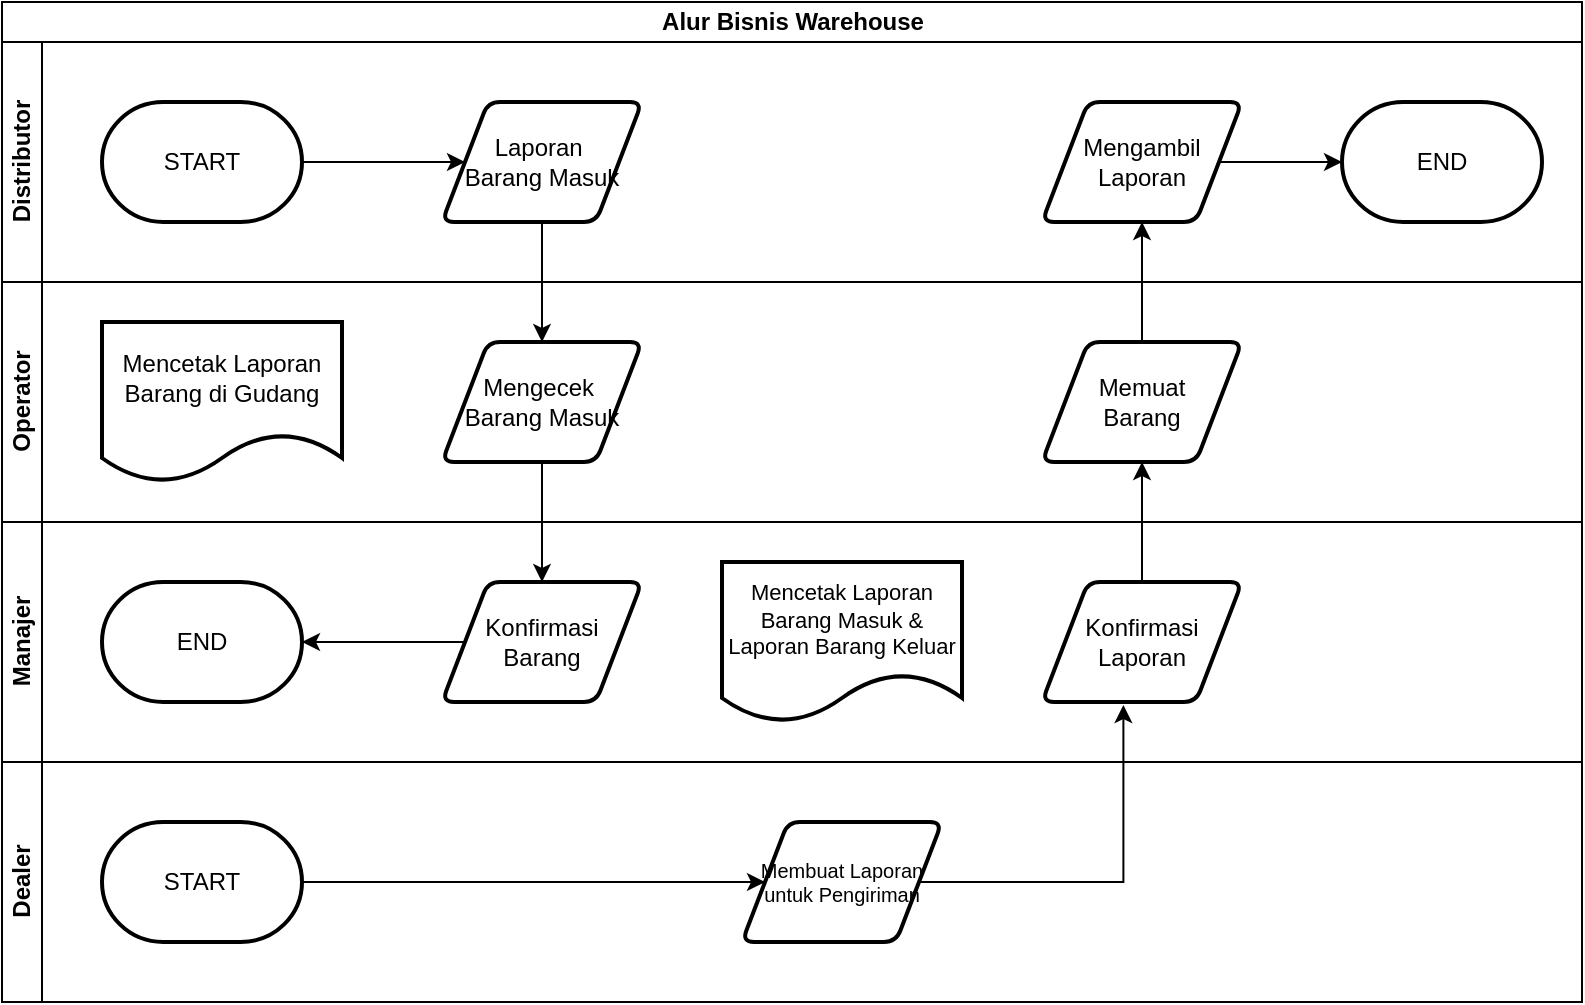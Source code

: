 <mxfile version="24.0.5" type="github">
  <diagram name="Halaman-1" id="MUh2MNRiSP9IBNjPyRPt">
    <mxGraphModel dx="1076" dy="729" grid="1" gridSize="10" guides="1" tooltips="1" connect="1" arrows="1" fold="1" page="1" pageScale="1" pageWidth="1600" pageHeight="900" math="0" shadow="0">
      <root>
        <mxCell id="0" />
        <mxCell id="1" parent="0" />
        <mxCell id="boivuP991LZTVH_0EtmD-1" value="Alur Bisnis Warehouse" style="swimlane;childLayout=stackLayout;resizeParent=1;resizeParentMax=0;horizontal=1;startSize=20;horizontalStack=0;html=1;" vertex="1" parent="1">
          <mxGeometry x="240" y="120" width="790" height="500" as="geometry" />
        </mxCell>
        <mxCell id="boivuP991LZTVH_0EtmD-2" value="Distributor" style="swimlane;startSize=20;horizontal=0;html=1;" vertex="1" parent="boivuP991LZTVH_0EtmD-1">
          <mxGeometry y="20" width="790" height="120" as="geometry" />
        </mxCell>
        <mxCell id="boivuP991LZTVH_0EtmD-8" style="edgeStyle=orthogonalEdgeStyle;rounded=0;orthogonalLoop=1;jettySize=auto;html=1;entryX=0;entryY=0.5;entryDx=0;entryDy=0;" edge="1" parent="boivuP991LZTVH_0EtmD-2" source="boivuP991LZTVH_0EtmD-6" target="boivuP991LZTVH_0EtmD-7">
          <mxGeometry relative="1" as="geometry" />
        </mxCell>
        <mxCell id="boivuP991LZTVH_0EtmD-6" value="START" style="strokeWidth=2;html=1;shape=mxgraph.flowchart.terminator;whiteSpace=wrap;" vertex="1" parent="boivuP991LZTVH_0EtmD-2">
          <mxGeometry x="50" y="30" width="100" height="60" as="geometry" />
        </mxCell>
        <mxCell id="boivuP991LZTVH_0EtmD-7" value="&lt;div&gt;&lt;span style=&quot;background-color: initial;&quot;&gt;Laporan&amp;nbsp;&lt;/span&gt;&lt;/div&gt;&lt;div&gt;&lt;span style=&quot;background-color: initial;&quot;&gt;Barang Masuk&lt;/span&gt;&lt;br&gt;&lt;/div&gt;" style="shape=parallelogram;html=1;strokeWidth=2;perimeter=parallelogramPerimeter;whiteSpace=wrap;rounded=1;arcSize=12;size=0.23;" vertex="1" parent="boivuP991LZTVH_0EtmD-2">
          <mxGeometry x="220" y="30" width="100" height="60" as="geometry" />
        </mxCell>
        <mxCell id="boivuP991LZTVH_0EtmD-30" value="END" style="strokeWidth=2;html=1;shape=mxgraph.flowchart.terminator;whiteSpace=wrap;" vertex="1" parent="boivuP991LZTVH_0EtmD-2">
          <mxGeometry x="670" y="30" width="100" height="60" as="geometry" />
        </mxCell>
        <mxCell id="boivuP991LZTVH_0EtmD-3" value="Operator" style="swimlane;startSize=20;horizontal=0;html=1;" vertex="1" parent="boivuP991LZTVH_0EtmD-1">
          <mxGeometry y="140" width="790" height="120" as="geometry" />
        </mxCell>
        <mxCell id="boivuP991LZTVH_0EtmD-9" value="Mengecek&amp;nbsp;&lt;div&gt;Barang Masuk&lt;/div&gt;" style="shape=parallelogram;html=1;strokeWidth=2;perimeter=parallelogramPerimeter;whiteSpace=wrap;rounded=1;arcSize=12;size=0.23;" vertex="1" parent="boivuP991LZTVH_0EtmD-3">
          <mxGeometry x="220" y="30" width="100" height="60" as="geometry" />
        </mxCell>
        <mxCell id="boivuP991LZTVH_0EtmD-26" value="Mencetak Laporan&lt;div&gt;Barang di Gudang&lt;/div&gt;" style="shape=document;whiteSpace=wrap;html=1;boundedLbl=1;strokeWidth=2;rounded=1;arcSize=12;" vertex="1" parent="boivuP991LZTVH_0EtmD-3">
          <mxGeometry x="50" y="20" width="120" height="80" as="geometry" />
        </mxCell>
        <mxCell id="boivuP991LZTVH_0EtmD-4" value="Manajer" style="swimlane;startSize=20;horizontal=0;html=1;" vertex="1" parent="boivuP991LZTVH_0EtmD-1">
          <mxGeometry y="260" width="790" height="120" as="geometry" />
        </mxCell>
        <mxCell id="boivuP991LZTVH_0EtmD-11" value="Konfirmasi Barang" style="shape=parallelogram;html=1;strokeWidth=2;perimeter=parallelogramPerimeter;whiteSpace=wrap;rounded=1;arcSize=12;size=0.23;" vertex="1" parent="boivuP991LZTVH_0EtmD-4">
          <mxGeometry x="220" y="30" width="100" height="60" as="geometry" />
        </mxCell>
        <mxCell id="boivuP991LZTVH_0EtmD-24" value="END" style="strokeWidth=2;html=1;shape=mxgraph.flowchart.terminator;whiteSpace=wrap;" vertex="1" parent="boivuP991LZTVH_0EtmD-4">
          <mxGeometry x="50" y="30" width="100" height="60" as="geometry" />
        </mxCell>
        <mxCell id="boivuP991LZTVH_0EtmD-25" style="edgeStyle=orthogonalEdgeStyle;rounded=0;orthogonalLoop=1;jettySize=auto;html=1;entryX=1;entryY=0.5;entryDx=0;entryDy=0;entryPerimeter=0;" edge="1" parent="boivuP991LZTVH_0EtmD-4" source="boivuP991LZTVH_0EtmD-11" target="boivuP991LZTVH_0EtmD-24">
          <mxGeometry relative="1" as="geometry" />
        </mxCell>
        <mxCell id="boivuP991LZTVH_0EtmD-28" value="&lt;font style=&quot;font-size: 11px;&quot;&gt;Mencetak Laporan&lt;/font&gt;&lt;div style=&quot;font-size: 11px;&quot;&gt;&lt;font style=&quot;font-size: 11px;&quot;&gt;Barang Masuk &amp;amp; Laporan Barang Keluar&lt;/font&gt;&lt;/div&gt;" style="shape=document;whiteSpace=wrap;html=1;boundedLbl=1;strokeWidth=2;rounded=1;arcSize=12;" vertex="1" parent="boivuP991LZTVH_0EtmD-4">
          <mxGeometry x="360" y="20" width="120" height="80" as="geometry" />
        </mxCell>
        <mxCell id="boivuP991LZTVH_0EtmD-5" value="Dealer" style="swimlane;startSize=20;horizontal=0;html=1;" vertex="1" parent="boivuP991LZTVH_0EtmD-1">
          <mxGeometry y="380" width="790" height="120" as="geometry" />
        </mxCell>
        <mxCell id="boivuP991LZTVH_0EtmD-14" value="START" style="strokeWidth=2;html=1;shape=mxgraph.flowchart.terminator;whiteSpace=wrap;" vertex="1" parent="boivuP991LZTVH_0EtmD-5">
          <mxGeometry x="50" y="30" width="100" height="60" as="geometry" />
        </mxCell>
        <mxCell id="boivuP991LZTVH_0EtmD-15" value="&lt;div style=&quot;font-size: 10px;&quot;&gt;&lt;font style=&quot;font-size: 10px;&quot;&gt;Membuat Laporan&lt;/font&gt;&lt;/div&gt;&lt;div style=&quot;font-size: 10px;&quot;&gt;&lt;font style=&quot;font-size: 10px;&quot;&gt;untuk Pengiriman&lt;/font&gt;&lt;/div&gt;" style="shape=parallelogram;html=1;strokeWidth=2;perimeter=parallelogramPerimeter;whiteSpace=wrap;rounded=1;arcSize=12;size=0.23;" vertex="1" parent="boivuP991LZTVH_0EtmD-5">
          <mxGeometry x="370" y="30" width="100" height="60" as="geometry" />
        </mxCell>
        <mxCell id="boivuP991LZTVH_0EtmD-13" style="edgeStyle=orthogonalEdgeStyle;rounded=0;orthogonalLoop=1;jettySize=auto;html=1;entryX=0;entryY=0.5;entryDx=0;entryDy=0;exitX=1;exitY=0.5;exitDx=0;exitDy=0;exitPerimeter=0;" edge="1" parent="boivuP991LZTVH_0EtmD-5" source="boivuP991LZTVH_0EtmD-14" target="boivuP991LZTVH_0EtmD-15">
          <mxGeometry relative="1" as="geometry">
            <mxPoint x="310.0" y="60" as="sourcePoint" />
          </mxGeometry>
        </mxCell>
        <mxCell id="boivuP991LZTVH_0EtmD-17" style="edgeStyle=orthogonalEdgeStyle;rounded=0;orthogonalLoop=1;jettySize=auto;html=1;entryX=0.407;entryY=1.025;entryDx=0;entryDy=0;entryPerimeter=0;" edge="1" parent="boivuP991LZTVH_0EtmD-5" source="boivuP991LZTVH_0EtmD-15" target="boivuP991LZTVH_0EtmD-16">
          <mxGeometry relative="1" as="geometry" />
        </mxCell>
        <mxCell id="boivuP991LZTVH_0EtmD-16" value="Konfirmasi&lt;div&gt;Laporan&lt;/div&gt;" style="shape=parallelogram;html=1;strokeWidth=2;perimeter=parallelogramPerimeter;whiteSpace=wrap;rounded=1;arcSize=12;size=0.23;" vertex="1" parent="boivuP991LZTVH_0EtmD-5">
          <mxGeometry x="520" y="-90" width="100" height="60" as="geometry" />
        </mxCell>
        <mxCell id="boivuP991LZTVH_0EtmD-21" value="" style="edgeStyle=orthogonalEdgeStyle;rounded=0;orthogonalLoop=1;jettySize=auto;html=1;" edge="1" parent="boivuP991LZTVH_0EtmD-5" source="boivuP991LZTVH_0EtmD-16" target="boivuP991LZTVH_0EtmD-20">
          <mxGeometry relative="1" as="geometry" />
        </mxCell>
        <mxCell id="boivuP991LZTVH_0EtmD-20" value="Memuat&lt;div&gt;Barang&lt;/div&gt;" style="shape=parallelogram;html=1;strokeWidth=2;perimeter=parallelogramPerimeter;whiteSpace=wrap;rounded=1;arcSize=12;size=0.23;" vertex="1" parent="boivuP991LZTVH_0EtmD-5">
          <mxGeometry x="520" y="-210" width="100" height="60" as="geometry" />
        </mxCell>
        <mxCell id="boivuP991LZTVH_0EtmD-23" value="" style="edgeStyle=orthogonalEdgeStyle;rounded=0;orthogonalLoop=1;jettySize=auto;html=1;" edge="1" parent="boivuP991LZTVH_0EtmD-5" source="boivuP991LZTVH_0EtmD-20" target="boivuP991LZTVH_0EtmD-22">
          <mxGeometry relative="1" as="geometry" />
        </mxCell>
        <mxCell id="boivuP991LZTVH_0EtmD-22" value="Mengambil&lt;div&gt;Laporan&lt;/div&gt;" style="shape=parallelogram;html=1;strokeWidth=2;perimeter=parallelogramPerimeter;whiteSpace=wrap;rounded=1;arcSize=12;size=0.23;" vertex="1" parent="boivuP991LZTVH_0EtmD-5">
          <mxGeometry x="520" y="-330" width="100" height="60" as="geometry" />
        </mxCell>
        <mxCell id="boivuP991LZTVH_0EtmD-10" style="edgeStyle=orthogonalEdgeStyle;rounded=0;orthogonalLoop=1;jettySize=auto;html=1;entryX=0.5;entryY=0;entryDx=0;entryDy=0;" edge="1" parent="boivuP991LZTVH_0EtmD-1" source="boivuP991LZTVH_0EtmD-7" target="boivuP991LZTVH_0EtmD-9">
          <mxGeometry relative="1" as="geometry" />
        </mxCell>
        <mxCell id="boivuP991LZTVH_0EtmD-12" value="" style="edgeStyle=orthogonalEdgeStyle;rounded=0;orthogonalLoop=1;jettySize=auto;html=1;" edge="1" parent="boivuP991LZTVH_0EtmD-1" source="boivuP991LZTVH_0EtmD-9" target="boivuP991LZTVH_0EtmD-11">
          <mxGeometry relative="1" as="geometry" />
        </mxCell>
        <mxCell id="boivuP991LZTVH_0EtmD-31" style="edgeStyle=orthogonalEdgeStyle;rounded=0;orthogonalLoop=1;jettySize=auto;html=1;entryX=0;entryY=0.5;entryDx=0;entryDy=0;entryPerimeter=0;" edge="1" parent="boivuP991LZTVH_0EtmD-1" source="boivuP991LZTVH_0EtmD-22" target="boivuP991LZTVH_0EtmD-30">
          <mxGeometry relative="1" as="geometry" />
        </mxCell>
      </root>
    </mxGraphModel>
  </diagram>
</mxfile>
